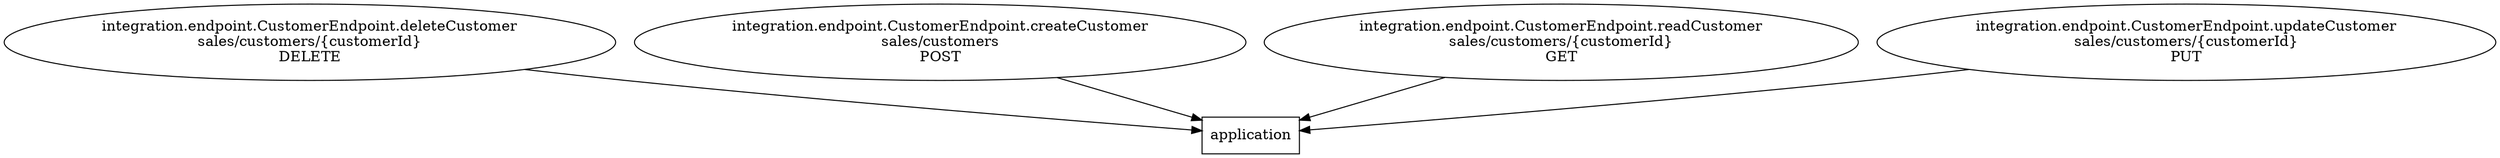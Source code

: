 digraph G {
  "0" [label="integration.endpoint.CustomerEndpoint.deleteCustomer\nsales/customers/{customerId}\nDELETE"]
  "1" [label="integration.endpoint.CustomerEndpoint.createCustomer\nsales/customers\nPOST"]
  "2" [label="integration.endpoint.CustomerEndpoint.readCustomer\nsales/customers/{customerId}\nGET"]
  "3" [label="integration.endpoint.CustomerEndpoint.updateCustomer\nsales/customers/{customerId}\nPUT"]
  "application" [shape=box]

  "0" -> "application"
  "1" -> "application"
  "2" -> "application"
  "3" -> "application"
}